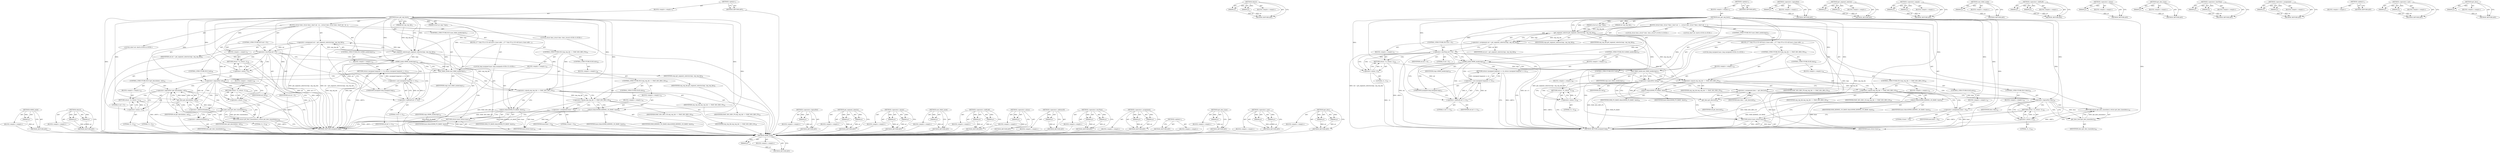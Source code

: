 digraph "get_desc" {
vulnerable_136 [label=<(METHOD,v8086_mode)>];
vulnerable_137 [label=<(PARAM,p1)>];
vulnerable_138 [label=<(BLOCK,&lt;empty&gt;,&lt;empty&gt;)>];
vulnerable_139 [label=<(METHOD_RETURN,ANY)>];
vulnerable_159 [label=<(METHOD,rdmsrl)>];
vulnerable_160 [label=<(PARAM,p1)>];
vulnerable_161 [label=<(PARAM,p2)>];
vulnerable_162 [label=<(BLOCK,&lt;empty&gt;,&lt;empty&gt;)>];
vulnerable_163 [label=<(METHOD_RETURN,ANY)>];
vulnerable_6 [label=<(METHOD,&lt;global&gt;)<SUB>1</SUB>>];
vulnerable_7 [label=<(BLOCK,&lt;empty&gt;,&lt;empty&gt;)<SUB>1</SUB>>];
vulnerable_8 [label=<(METHOD,insn_get_seg_base)<SUB>1</SUB>>];
vulnerable_9 [label=<(PARAM,struct pt_regs *regs)<SUB>1</SUB>>];
vulnerable_10 [label=<(PARAM,int seg_reg_idx)<SUB>1</SUB>>];
vulnerable_11 [label=<(BLOCK,{
	struct desc_struct *desc;
 	short sel;
 
 	s...,{
	struct desc_struct *desc;
 	short sel;
 
 	s...)<SUB>2</SUB>>];
vulnerable_12 [label="<(LOCAL,struct desc_struct* desc: desc_struct*)<SUB>3</SUB>>"];
vulnerable_13 [label="<(LOCAL,short sel: short)<SUB>4</SUB>>"];
vulnerable_14 [label=<(&lt;operator&gt;.assignment,sel = get_segment_selector(regs, seg_reg_idx))<SUB>6</SUB>>];
vulnerable_15 [label=<(IDENTIFIER,sel,sel = get_segment_selector(regs, seg_reg_idx))<SUB>6</SUB>>];
vulnerable_16 [label=<(get_segment_selector,get_segment_selector(regs, seg_reg_idx))<SUB>6</SUB>>];
vulnerable_17 [label=<(IDENTIFIER,regs,get_segment_selector(regs, seg_reg_idx))<SUB>6</SUB>>];
vulnerable_18 [label=<(IDENTIFIER,seg_reg_idx,get_segment_selector(regs, seg_reg_idx))<SUB>6</SUB>>];
vulnerable_19 [label=<(CONTROL_STRUCTURE,IF,if (sel &lt; 0))<SUB>7</SUB>>];
vulnerable_20 [label=<(&lt;operator&gt;.lessThan,sel &lt; 0)<SUB>7</SUB>>];
vulnerable_21 [label=<(IDENTIFIER,sel,sel &lt; 0)<SUB>7</SUB>>];
vulnerable_22 [label=<(LITERAL,0,sel &lt; 0)<SUB>7</SUB>>];
vulnerable_23 [label=<(BLOCK,&lt;empty&gt;,&lt;empty&gt;)<SUB>8</SUB>>];
vulnerable_24 [label=<(RETURN,return -1L;,return -1L;)<SUB>8</SUB>>];
vulnerable_25 [label=<(&lt;operator&gt;.minus,-1L)<SUB>8</SUB>>];
vulnerable_26 [label=<(LITERAL,1L,-1L)<SUB>8</SUB>>];
vulnerable_27 [label=<(CONTROL_STRUCTURE,IF,if (v8086_mode(regs)))<SUB>10</SUB>>];
vulnerable_28 [label=<(v8086_mode,v8086_mode(regs))<SUB>10</SUB>>];
vulnerable_29 [label=<(IDENTIFIER,regs,v8086_mode(regs))<SUB>10</SUB>>];
vulnerable_30 [label=<(BLOCK,&lt;empty&gt;,&lt;empty&gt;)<SUB>15</SUB>>];
vulnerable_31 [label=<(RETURN,return (unsigned long)(sel &lt;&lt; 4);,return (unsigned long)(sel &lt;&lt; 4);)<SUB>15</SUB>>];
vulnerable_32 [label=<(&lt;operator&gt;.cast,(unsigned long)(sel &lt;&lt; 4))<SUB>15</SUB>>];
vulnerable_33 [label=<(UNKNOWN,unsigned long,unsigned long)<SUB>15</SUB>>];
vulnerable_34 [label=<(&lt;operator&gt;.shiftLeft,sel &lt;&lt; 4)<SUB>15</SUB>>];
vulnerable_35 [label=<(IDENTIFIER,sel,sel &lt;&lt; 4)<SUB>15</SUB>>];
vulnerable_36 [label=<(LITERAL,4,sel &lt;&lt; 4)<SUB>15</SUB>>];
vulnerable_37 [label=<(CONTROL_STRUCTURE,IF,if (user_64bit_mode(regs)))<SUB>17</SUB>>];
vulnerable_38 [label=<(user_64bit_mode,user_64bit_mode(regs))<SUB>17</SUB>>];
vulnerable_39 [label=<(IDENTIFIER,regs,user_64bit_mode(regs))<SUB>17</SUB>>];
vulnerable_40 [label=<(BLOCK,{
		/*
		 * Only FS or GS will have a base addr...,{
		/*
		 * Only FS or GS will have a base addr...)<SUB>17</SUB>>];
vulnerable_41 [label="<(LOCAL,long unsigned base: long unsigned)<SUB>22</SUB>>"];
vulnerable_42 [label=<(CONTROL_STRUCTURE,IF,if (seg_reg_idx == INAT_SEG_REG_FS))<SUB>24</SUB>>];
vulnerable_43 [label=<(&lt;operator&gt;.equals,seg_reg_idx == INAT_SEG_REG_FS)<SUB>24</SUB>>];
vulnerable_44 [label=<(IDENTIFIER,seg_reg_idx,seg_reg_idx == INAT_SEG_REG_FS)<SUB>24</SUB>>];
vulnerable_45 [label=<(IDENTIFIER,INAT_SEG_REG_FS,seg_reg_idx == INAT_SEG_REG_FS)<SUB>24</SUB>>];
vulnerable_46 [label=<(BLOCK,&lt;empty&gt;,&lt;empty&gt;)<SUB>25</SUB>>];
vulnerable_47 [label=<(rdmsrl,rdmsrl(MSR_FS_BASE, base))<SUB>25</SUB>>];
vulnerable_48 [label=<(IDENTIFIER,MSR_FS_BASE,rdmsrl(MSR_FS_BASE, base))<SUB>25</SUB>>];
vulnerable_49 [label=<(IDENTIFIER,base,rdmsrl(MSR_FS_BASE, base))<SUB>25</SUB>>];
vulnerable_50 [label=<(CONTROL_STRUCTURE,ELSE,else)<SUB>26</SUB>>];
vulnerable_51 [label=<(BLOCK,&lt;empty&gt;,&lt;empty&gt;)<SUB>26</SUB>>];
vulnerable_52 [label=<(CONTROL_STRUCTURE,IF,if (seg_reg_idx == INAT_SEG_REG_GS))<SUB>26</SUB>>];
vulnerable_53 [label=<(&lt;operator&gt;.equals,seg_reg_idx == INAT_SEG_REG_GS)<SUB>26</SUB>>];
vulnerable_54 [label=<(IDENTIFIER,seg_reg_idx,seg_reg_idx == INAT_SEG_REG_GS)<SUB>26</SUB>>];
vulnerable_55 [label=<(IDENTIFIER,INAT_SEG_REG_GS,seg_reg_idx == INAT_SEG_REG_GS)<SUB>26</SUB>>];
vulnerable_56 [label=<(BLOCK,&lt;empty&gt;,&lt;empty&gt;)<SUB>31</SUB>>];
vulnerable_57 [label=<(rdmsrl,rdmsrl(MSR_KERNEL_GS_BASE, base))<SUB>31</SUB>>];
vulnerable_58 [label=<(IDENTIFIER,MSR_KERNEL_GS_BASE,rdmsrl(MSR_KERNEL_GS_BASE, base))<SUB>31</SUB>>];
vulnerable_59 [label=<(IDENTIFIER,base,rdmsrl(MSR_KERNEL_GS_BASE, base))<SUB>31</SUB>>];
vulnerable_60 [label=<(CONTROL_STRUCTURE,ELSE,else)<SUB>33</SUB>>];
vulnerable_61 [label=<(BLOCK,&lt;empty&gt;,&lt;empty&gt;)<SUB>33</SUB>>];
vulnerable_62 [label=<(&lt;operator&gt;.assignment,base = 0)<SUB>33</SUB>>];
vulnerable_63 [label=<(IDENTIFIER,base,base = 0)<SUB>33</SUB>>];
vulnerable_64 [label=<(LITERAL,0,base = 0)<SUB>33</SUB>>];
vulnerable_65 [label=<(RETURN,return base;,return base;)<SUB>34</SUB>>];
vulnerable_66 [label=<(IDENTIFIER,base,return base;)<SUB>34</SUB>>];
vulnerable_67 [label=<(CONTROL_STRUCTURE,IF,if (!sel))<SUB>38</SUB>>];
vulnerable_68 [label=<(&lt;operator&gt;.logicalNot,!sel)<SUB>38</SUB>>];
vulnerable_69 [label=<(IDENTIFIER,sel,!sel)<SUB>38</SUB>>];
vulnerable_70 [label=<(BLOCK,&lt;empty&gt;,&lt;empty&gt;)<SUB>39</SUB>>];
vulnerable_71 [label=<(RETURN,return -1L;,return -1L;)<SUB>39</SUB>>];
vulnerable_72 [label=<(&lt;operator&gt;.minus,-1L)<SUB>39</SUB>>];
vulnerable_73 [label=<(LITERAL,1L,-1L)<SUB>39</SUB>>];
vulnerable_74 [label=<(&lt;operator&gt;.assignment,desc = get_desc(sel))<SUB>41</SUB>>];
vulnerable_75 [label=<(IDENTIFIER,desc,desc = get_desc(sel))<SUB>41</SUB>>];
vulnerable_76 [label=<(get_desc,get_desc(sel))<SUB>41</SUB>>];
vulnerable_77 [label=<(IDENTIFIER,sel,get_desc(sel))<SUB>41</SUB>>];
vulnerable_78 [label=<(CONTROL_STRUCTURE,IF,if (!desc))<SUB>42</SUB>>];
vulnerable_79 [label=<(&lt;operator&gt;.logicalNot,!desc)<SUB>42</SUB>>];
vulnerable_80 [label=<(IDENTIFIER,desc,!desc)<SUB>42</SUB>>];
vulnerable_81 [label=<(BLOCK,&lt;empty&gt;,&lt;empty&gt;)<SUB>43</SUB>>];
vulnerable_82 [label=<(RETURN,return -1L;,return -1L;)<SUB>43</SUB>>];
vulnerable_83 [label=<(&lt;operator&gt;.minus,-1L)<SUB>43</SUB>>];
vulnerable_84 [label=<(LITERAL,1L,-1L)<SUB>43</SUB>>];
vulnerable_85 [label=<(RETURN,return get_desc_base(desc);,return get_desc_base(desc);)<SUB>45</SUB>>];
vulnerable_86 [label=<(get_desc_base,get_desc_base(desc))<SUB>45</SUB>>];
vulnerable_87 [label=<(IDENTIFIER,desc,get_desc_base(desc))<SUB>45</SUB>>];
vulnerable_88 [label=<(METHOD_RETURN,unsigned long)<SUB>1</SUB>>];
vulnerable_90 [label=<(METHOD_RETURN,ANY)<SUB>1</SUB>>];
vulnerable_164 [label=<(METHOD,&lt;operator&gt;.logicalNot)>];
vulnerable_165 [label=<(PARAM,p1)>];
vulnerable_166 [label=<(BLOCK,&lt;empty&gt;,&lt;empty&gt;)>];
vulnerable_167 [label=<(METHOD_RETURN,ANY)>];
vulnerable_122 [label=<(METHOD,get_segment_selector)>];
vulnerable_123 [label=<(PARAM,p1)>];
vulnerable_124 [label=<(PARAM,p2)>];
vulnerable_125 [label=<(BLOCK,&lt;empty&gt;,&lt;empty&gt;)>];
vulnerable_126 [label=<(METHOD_RETURN,ANY)>];
vulnerable_154 [label=<(METHOD,&lt;operator&gt;.equals)>];
vulnerable_155 [label=<(PARAM,p1)>];
vulnerable_156 [label=<(PARAM,p2)>];
vulnerable_157 [label=<(BLOCK,&lt;empty&gt;,&lt;empty&gt;)>];
vulnerable_158 [label=<(METHOD_RETURN,ANY)>];
vulnerable_150 [label=<(METHOD,user_64bit_mode)>];
vulnerable_151 [label=<(PARAM,p1)>];
vulnerable_152 [label=<(BLOCK,&lt;empty&gt;,&lt;empty&gt;)>];
vulnerable_153 [label=<(METHOD_RETURN,ANY)>];
vulnerable_145 [label=<(METHOD,&lt;operator&gt;.shiftLeft)>];
vulnerable_146 [label=<(PARAM,p1)>];
vulnerable_147 [label=<(PARAM,p2)>];
vulnerable_148 [label=<(BLOCK,&lt;empty&gt;,&lt;empty&gt;)>];
vulnerable_149 [label=<(METHOD_RETURN,ANY)>];
vulnerable_132 [label=<(METHOD,&lt;operator&gt;.minus)>];
vulnerable_133 [label=<(PARAM,p1)>];
vulnerable_134 [label=<(BLOCK,&lt;empty&gt;,&lt;empty&gt;)>];
vulnerable_135 [label=<(METHOD_RETURN,ANY)>];
vulnerable_172 [label=<(METHOD,get_desc_base)>];
vulnerable_173 [label=<(PARAM,p1)>];
vulnerable_174 [label=<(BLOCK,&lt;empty&gt;,&lt;empty&gt;)>];
vulnerable_175 [label=<(METHOD_RETURN,ANY)>];
vulnerable_127 [label=<(METHOD,&lt;operator&gt;.lessThan)>];
vulnerable_128 [label=<(PARAM,p1)>];
vulnerable_129 [label=<(PARAM,p2)>];
vulnerable_130 [label=<(BLOCK,&lt;empty&gt;,&lt;empty&gt;)>];
vulnerable_131 [label=<(METHOD_RETURN,ANY)>];
vulnerable_117 [label=<(METHOD,&lt;operator&gt;.assignment)>];
vulnerable_118 [label=<(PARAM,p1)>];
vulnerable_119 [label=<(PARAM,p2)>];
vulnerable_120 [label=<(BLOCK,&lt;empty&gt;,&lt;empty&gt;)>];
vulnerable_121 [label=<(METHOD_RETURN,ANY)>];
vulnerable_111 [label=<(METHOD,&lt;global&gt;)<SUB>1</SUB>>];
vulnerable_112 [label=<(BLOCK,&lt;empty&gt;,&lt;empty&gt;)>];
vulnerable_113 [label=<(METHOD_RETURN,ANY)>];
vulnerable_140 [label=<(METHOD,&lt;operator&gt;.cast)>];
vulnerable_141 [label=<(PARAM,p1)>];
vulnerable_142 [label=<(PARAM,p2)>];
vulnerable_143 [label=<(BLOCK,&lt;empty&gt;,&lt;empty&gt;)>];
vulnerable_144 [label=<(METHOD_RETURN,ANY)>];
vulnerable_168 [label=<(METHOD,get_desc)>];
vulnerable_169 [label=<(PARAM,p1)>];
vulnerable_170 [label=<(BLOCK,&lt;empty&gt;,&lt;empty&gt;)>];
vulnerable_171 [label=<(METHOD_RETURN,ANY)>];
fixed_136 [label=<(METHOD,v8086_mode)>];
fixed_137 [label=<(PARAM,p1)>];
fixed_138 [label=<(BLOCK,&lt;empty&gt;,&lt;empty&gt;)>];
fixed_139 [label=<(METHOD_RETURN,ANY)>];
fixed_159 [label=<(METHOD,rdmsrl)>];
fixed_160 [label=<(PARAM,p1)>];
fixed_161 [label=<(PARAM,p2)>];
fixed_162 [label=<(BLOCK,&lt;empty&gt;,&lt;empty&gt;)>];
fixed_163 [label=<(METHOD_RETURN,ANY)>];
fixed_6 [label=<(METHOD,&lt;global&gt;)<SUB>1</SUB>>];
fixed_7 [label=<(BLOCK,&lt;empty&gt;,&lt;empty&gt;)<SUB>1</SUB>>];
fixed_8 [label=<(METHOD,insn_get_seg_base)<SUB>1</SUB>>];
fixed_9 [label=<(PARAM,struct pt_regs *regs)<SUB>1</SUB>>];
fixed_10 [label=<(PARAM,int seg_reg_idx)<SUB>1</SUB>>];
fixed_11 [label=<(BLOCK,{
	struct desc_struct desc;
 	short sel;
 
 	se...,{
	struct desc_struct desc;
 	short sel;
 
 	se...)<SUB>2</SUB>>];
fixed_12 [label="<(LOCAL,struct desc_struct desc: desc_struct)<SUB>3</SUB>>"];
fixed_13 [label="<(LOCAL,short sel: short)<SUB>4</SUB>>"];
fixed_14 [label=<(&lt;operator&gt;.assignment,sel = get_segment_selector(regs, seg_reg_idx))<SUB>6</SUB>>];
fixed_15 [label=<(IDENTIFIER,sel,sel = get_segment_selector(regs, seg_reg_idx))<SUB>6</SUB>>];
fixed_16 [label=<(get_segment_selector,get_segment_selector(regs, seg_reg_idx))<SUB>6</SUB>>];
fixed_17 [label=<(IDENTIFIER,regs,get_segment_selector(regs, seg_reg_idx))<SUB>6</SUB>>];
fixed_18 [label=<(IDENTIFIER,seg_reg_idx,get_segment_selector(regs, seg_reg_idx))<SUB>6</SUB>>];
fixed_19 [label=<(CONTROL_STRUCTURE,IF,if (sel &lt; 0))<SUB>7</SUB>>];
fixed_20 [label=<(&lt;operator&gt;.lessThan,sel &lt; 0)<SUB>7</SUB>>];
fixed_21 [label=<(IDENTIFIER,sel,sel &lt; 0)<SUB>7</SUB>>];
fixed_22 [label=<(LITERAL,0,sel &lt; 0)<SUB>7</SUB>>];
fixed_23 [label=<(BLOCK,&lt;empty&gt;,&lt;empty&gt;)<SUB>8</SUB>>];
fixed_24 [label=<(RETURN,return -1L;,return -1L;)<SUB>8</SUB>>];
fixed_25 [label=<(&lt;operator&gt;.minus,-1L)<SUB>8</SUB>>];
fixed_26 [label=<(LITERAL,1L,-1L)<SUB>8</SUB>>];
fixed_27 [label=<(CONTROL_STRUCTURE,IF,if (v8086_mode(regs)))<SUB>10</SUB>>];
fixed_28 [label=<(v8086_mode,v8086_mode(regs))<SUB>10</SUB>>];
fixed_29 [label=<(IDENTIFIER,regs,v8086_mode(regs))<SUB>10</SUB>>];
fixed_30 [label=<(BLOCK,&lt;empty&gt;,&lt;empty&gt;)<SUB>15</SUB>>];
fixed_31 [label=<(RETURN,return (unsigned long)(sel &lt;&lt; 4);,return (unsigned long)(sel &lt;&lt; 4);)<SUB>15</SUB>>];
fixed_32 [label=<(&lt;operator&gt;.cast,(unsigned long)(sel &lt;&lt; 4))<SUB>15</SUB>>];
fixed_33 [label=<(UNKNOWN,unsigned long,unsigned long)<SUB>15</SUB>>];
fixed_34 [label=<(&lt;operator&gt;.shiftLeft,sel &lt;&lt; 4)<SUB>15</SUB>>];
fixed_35 [label=<(IDENTIFIER,sel,sel &lt;&lt; 4)<SUB>15</SUB>>];
fixed_36 [label=<(LITERAL,4,sel &lt;&lt; 4)<SUB>15</SUB>>];
fixed_37 [label=<(CONTROL_STRUCTURE,IF,if (user_64bit_mode(regs)))<SUB>17</SUB>>];
fixed_38 [label=<(user_64bit_mode,user_64bit_mode(regs))<SUB>17</SUB>>];
fixed_39 [label=<(IDENTIFIER,regs,user_64bit_mode(regs))<SUB>17</SUB>>];
fixed_40 [label=<(BLOCK,{
		/*
		 * Only FS or GS will have a base addr...,{
		/*
		 * Only FS or GS will have a base addr...)<SUB>17</SUB>>];
fixed_41 [label="<(LOCAL,long unsigned base: long unsigned)<SUB>22</SUB>>"];
fixed_42 [label=<(CONTROL_STRUCTURE,IF,if (seg_reg_idx == INAT_SEG_REG_FS))<SUB>24</SUB>>];
fixed_43 [label=<(&lt;operator&gt;.equals,seg_reg_idx == INAT_SEG_REG_FS)<SUB>24</SUB>>];
fixed_44 [label=<(IDENTIFIER,seg_reg_idx,seg_reg_idx == INAT_SEG_REG_FS)<SUB>24</SUB>>];
fixed_45 [label=<(IDENTIFIER,INAT_SEG_REG_FS,seg_reg_idx == INAT_SEG_REG_FS)<SUB>24</SUB>>];
fixed_46 [label=<(BLOCK,&lt;empty&gt;,&lt;empty&gt;)<SUB>25</SUB>>];
fixed_47 [label=<(rdmsrl,rdmsrl(MSR_FS_BASE, base))<SUB>25</SUB>>];
fixed_48 [label=<(IDENTIFIER,MSR_FS_BASE,rdmsrl(MSR_FS_BASE, base))<SUB>25</SUB>>];
fixed_49 [label=<(IDENTIFIER,base,rdmsrl(MSR_FS_BASE, base))<SUB>25</SUB>>];
fixed_50 [label=<(CONTROL_STRUCTURE,ELSE,else)<SUB>26</SUB>>];
fixed_51 [label=<(BLOCK,&lt;empty&gt;,&lt;empty&gt;)<SUB>26</SUB>>];
fixed_52 [label=<(CONTROL_STRUCTURE,IF,if (seg_reg_idx == INAT_SEG_REG_GS))<SUB>26</SUB>>];
fixed_53 [label=<(&lt;operator&gt;.equals,seg_reg_idx == INAT_SEG_REG_GS)<SUB>26</SUB>>];
fixed_54 [label=<(IDENTIFIER,seg_reg_idx,seg_reg_idx == INAT_SEG_REG_GS)<SUB>26</SUB>>];
fixed_55 [label=<(IDENTIFIER,INAT_SEG_REG_GS,seg_reg_idx == INAT_SEG_REG_GS)<SUB>26</SUB>>];
fixed_56 [label=<(BLOCK,&lt;empty&gt;,&lt;empty&gt;)<SUB>31</SUB>>];
fixed_57 [label=<(rdmsrl,rdmsrl(MSR_KERNEL_GS_BASE, base))<SUB>31</SUB>>];
fixed_58 [label=<(IDENTIFIER,MSR_KERNEL_GS_BASE,rdmsrl(MSR_KERNEL_GS_BASE, base))<SUB>31</SUB>>];
fixed_59 [label=<(IDENTIFIER,base,rdmsrl(MSR_KERNEL_GS_BASE, base))<SUB>31</SUB>>];
fixed_60 [label=<(CONTROL_STRUCTURE,ELSE,else)<SUB>33</SUB>>];
fixed_61 [label=<(BLOCK,&lt;empty&gt;,&lt;empty&gt;)<SUB>33</SUB>>];
fixed_62 [label=<(&lt;operator&gt;.assignment,base = 0)<SUB>33</SUB>>];
fixed_63 [label=<(IDENTIFIER,base,base = 0)<SUB>33</SUB>>];
fixed_64 [label=<(LITERAL,0,base = 0)<SUB>33</SUB>>];
fixed_65 [label=<(RETURN,return base;,return base;)<SUB>34</SUB>>];
fixed_66 [label=<(IDENTIFIER,base,return base;)<SUB>34</SUB>>];
fixed_67 [label=<(CONTROL_STRUCTURE,IF,if (!sel))<SUB>38</SUB>>];
fixed_68 [label=<(&lt;operator&gt;.logicalNot,!sel)<SUB>38</SUB>>];
fixed_69 [label=<(IDENTIFIER,sel,!sel)<SUB>38</SUB>>];
fixed_70 [label=<(BLOCK,&lt;empty&gt;,&lt;empty&gt;)<SUB>39</SUB>>];
fixed_71 [label=<(RETURN,return -1L;,return -1L;)<SUB>39</SUB>>];
fixed_72 [label=<(&lt;operator&gt;.minus,-1L)<SUB>39</SUB>>];
fixed_73 [label=<(LITERAL,1L,-1L)<SUB>39</SUB>>];
fixed_74 [label=<(CONTROL_STRUCTURE,IF,if (!get_desc(&amp;desc, sel)))<SUB>41</SUB>>];
fixed_75 [label=<(&lt;operator&gt;.logicalNot,!get_desc(&amp;desc, sel))<SUB>41</SUB>>];
fixed_76 [label=<(get_desc,get_desc(&amp;desc, sel))<SUB>41</SUB>>];
fixed_77 [label=<(&lt;operator&gt;.addressOf,&amp;desc)<SUB>41</SUB>>];
fixed_78 [label=<(IDENTIFIER,desc,get_desc(&amp;desc, sel))<SUB>41</SUB>>];
fixed_79 [label=<(IDENTIFIER,sel,get_desc(&amp;desc, sel))<SUB>41</SUB>>];
fixed_80 [label=<(BLOCK,&lt;empty&gt;,&lt;empty&gt;)<SUB>42</SUB>>];
fixed_81 [label=<(RETURN,return -1L;,return -1L;)<SUB>42</SUB>>];
fixed_82 [label=<(&lt;operator&gt;.minus,-1L)<SUB>42</SUB>>];
fixed_83 [label=<(LITERAL,1L,-1L)<SUB>42</SUB>>];
fixed_84 [label=<(RETURN,return get_desc_base(&amp;desc);,return get_desc_base(&amp;desc);)<SUB>44</SUB>>];
fixed_85 [label=<(get_desc_base,get_desc_base(&amp;desc))<SUB>44</SUB>>];
fixed_86 [label=<(&lt;operator&gt;.addressOf,&amp;desc)<SUB>44</SUB>>];
fixed_87 [label=<(IDENTIFIER,desc,get_desc_base(&amp;desc))<SUB>44</SUB>>];
fixed_88 [label=<(METHOD_RETURN,unsigned long)<SUB>1</SUB>>];
fixed_90 [label=<(METHOD_RETURN,ANY)<SUB>1</SUB>>];
fixed_164 [label=<(METHOD,&lt;operator&gt;.logicalNot)>];
fixed_165 [label=<(PARAM,p1)>];
fixed_166 [label=<(BLOCK,&lt;empty&gt;,&lt;empty&gt;)>];
fixed_167 [label=<(METHOD_RETURN,ANY)>];
fixed_122 [label=<(METHOD,get_segment_selector)>];
fixed_123 [label=<(PARAM,p1)>];
fixed_124 [label=<(PARAM,p2)>];
fixed_125 [label=<(BLOCK,&lt;empty&gt;,&lt;empty&gt;)>];
fixed_126 [label=<(METHOD_RETURN,ANY)>];
fixed_154 [label=<(METHOD,&lt;operator&gt;.equals)>];
fixed_155 [label=<(PARAM,p1)>];
fixed_156 [label=<(PARAM,p2)>];
fixed_157 [label=<(BLOCK,&lt;empty&gt;,&lt;empty&gt;)>];
fixed_158 [label=<(METHOD_RETURN,ANY)>];
fixed_150 [label=<(METHOD,user_64bit_mode)>];
fixed_151 [label=<(PARAM,p1)>];
fixed_152 [label=<(BLOCK,&lt;empty&gt;,&lt;empty&gt;)>];
fixed_153 [label=<(METHOD_RETURN,ANY)>];
fixed_145 [label=<(METHOD,&lt;operator&gt;.shiftLeft)>];
fixed_146 [label=<(PARAM,p1)>];
fixed_147 [label=<(PARAM,p2)>];
fixed_148 [label=<(BLOCK,&lt;empty&gt;,&lt;empty&gt;)>];
fixed_149 [label=<(METHOD_RETURN,ANY)>];
fixed_132 [label=<(METHOD,&lt;operator&gt;.minus)>];
fixed_133 [label=<(PARAM,p1)>];
fixed_134 [label=<(BLOCK,&lt;empty&gt;,&lt;empty&gt;)>];
fixed_135 [label=<(METHOD_RETURN,ANY)>];
fixed_173 [label=<(METHOD,&lt;operator&gt;.addressOf)>];
fixed_174 [label=<(PARAM,p1)>];
fixed_175 [label=<(BLOCK,&lt;empty&gt;,&lt;empty&gt;)>];
fixed_176 [label=<(METHOD_RETURN,ANY)>];
fixed_127 [label=<(METHOD,&lt;operator&gt;.lessThan)>];
fixed_128 [label=<(PARAM,p1)>];
fixed_129 [label=<(PARAM,p2)>];
fixed_130 [label=<(BLOCK,&lt;empty&gt;,&lt;empty&gt;)>];
fixed_131 [label=<(METHOD_RETURN,ANY)>];
fixed_117 [label=<(METHOD,&lt;operator&gt;.assignment)>];
fixed_118 [label=<(PARAM,p1)>];
fixed_119 [label=<(PARAM,p2)>];
fixed_120 [label=<(BLOCK,&lt;empty&gt;,&lt;empty&gt;)>];
fixed_121 [label=<(METHOD_RETURN,ANY)>];
fixed_111 [label=<(METHOD,&lt;global&gt;)<SUB>1</SUB>>];
fixed_112 [label=<(BLOCK,&lt;empty&gt;,&lt;empty&gt;)>];
fixed_113 [label=<(METHOD_RETURN,ANY)>];
fixed_177 [label=<(METHOD,get_desc_base)>];
fixed_178 [label=<(PARAM,p1)>];
fixed_179 [label=<(BLOCK,&lt;empty&gt;,&lt;empty&gt;)>];
fixed_180 [label=<(METHOD_RETURN,ANY)>];
fixed_140 [label=<(METHOD,&lt;operator&gt;.cast)>];
fixed_141 [label=<(PARAM,p1)>];
fixed_142 [label=<(PARAM,p2)>];
fixed_143 [label=<(BLOCK,&lt;empty&gt;,&lt;empty&gt;)>];
fixed_144 [label=<(METHOD_RETURN,ANY)>];
fixed_168 [label=<(METHOD,get_desc)>];
fixed_169 [label=<(PARAM,p1)>];
fixed_170 [label=<(PARAM,p2)>];
fixed_171 [label=<(BLOCK,&lt;empty&gt;,&lt;empty&gt;)>];
fixed_172 [label=<(METHOD_RETURN,ANY)>];
vulnerable_136 -> vulnerable_137  [key=0, label="AST: "];
vulnerable_136 -> vulnerable_137  [key=1, label="DDG: "];
vulnerable_136 -> vulnerable_138  [key=0, label="AST: "];
vulnerable_136 -> vulnerable_139  [key=0, label="AST: "];
vulnerable_136 -> vulnerable_139  [key=1, label="CFG: "];
vulnerable_137 -> vulnerable_139  [key=0, label="DDG: p1"];
vulnerable_159 -> vulnerable_160  [key=0, label="AST: "];
vulnerable_159 -> vulnerable_160  [key=1, label="DDG: "];
vulnerable_159 -> vulnerable_162  [key=0, label="AST: "];
vulnerable_159 -> vulnerable_161  [key=0, label="AST: "];
vulnerable_159 -> vulnerable_161  [key=1, label="DDG: "];
vulnerable_159 -> vulnerable_163  [key=0, label="AST: "];
vulnerable_159 -> vulnerable_163  [key=1, label="CFG: "];
vulnerable_160 -> vulnerable_163  [key=0, label="DDG: p1"];
vulnerable_161 -> vulnerable_163  [key=0, label="DDG: p2"];
vulnerable_6 -> vulnerable_7  [key=0, label="AST: "];
vulnerable_6 -> vulnerable_90  [key=0, label="AST: "];
vulnerable_6 -> vulnerable_90  [key=1, label="CFG: "];
vulnerable_7 -> vulnerable_8  [key=0, label="AST: "];
vulnerable_8 -> vulnerable_9  [key=0, label="AST: "];
vulnerable_8 -> vulnerable_9  [key=1, label="DDG: "];
vulnerable_8 -> vulnerable_10  [key=0, label="AST: "];
vulnerable_8 -> vulnerable_10  [key=1, label="DDG: "];
vulnerable_8 -> vulnerable_11  [key=0, label="AST: "];
vulnerable_8 -> vulnerable_88  [key=0, label="AST: "];
vulnerable_8 -> vulnerable_16  [key=0, label="CFG: "];
vulnerable_8 -> vulnerable_16  [key=1, label="DDG: "];
vulnerable_8 -> vulnerable_20  [key=0, label="DDG: "];
vulnerable_8 -> vulnerable_28  [key=0, label="DDG: "];
vulnerable_8 -> vulnerable_38  [key=0, label="DDG: "];
vulnerable_8 -> vulnerable_68  [key=0, label="DDG: "];
vulnerable_8 -> vulnerable_76  [key=0, label="DDG: "];
vulnerable_8 -> vulnerable_79  [key=0, label="DDG: "];
vulnerable_8 -> vulnerable_86  [key=0, label="DDG: "];
vulnerable_8 -> vulnerable_66  [key=0, label="DDG: "];
vulnerable_8 -> vulnerable_25  [key=0, label="DDG: "];
vulnerable_8 -> vulnerable_43  [key=0, label="DDG: "];
vulnerable_8 -> vulnerable_72  [key=0, label="DDG: "];
vulnerable_8 -> vulnerable_83  [key=0, label="DDG: "];
vulnerable_8 -> vulnerable_34  [key=0, label="DDG: "];
vulnerable_8 -> vulnerable_47  [key=0, label="DDG: "];
vulnerable_8 -> vulnerable_53  [key=0, label="DDG: "];
vulnerable_8 -> vulnerable_57  [key=0, label="DDG: "];
vulnerable_8 -> vulnerable_62  [key=0, label="DDG: "];
vulnerable_9 -> vulnerable_16  [key=0, label="DDG: regs"];
vulnerable_10 -> vulnerable_16  [key=0, label="DDG: seg_reg_idx"];
vulnerable_11 -> vulnerable_12  [key=0, label="AST: "];
vulnerable_11 -> vulnerable_13  [key=0, label="AST: "];
vulnerable_11 -> vulnerable_14  [key=0, label="AST: "];
vulnerable_11 -> vulnerable_19  [key=0, label="AST: "];
vulnerable_11 -> vulnerable_27  [key=0, label="AST: "];
vulnerable_11 -> vulnerable_37  [key=0, label="AST: "];
vulnerable_11 -> vulnerable_67  [key=0, label="AST: "];
vulnerable_11 -> vulnerable_74  [key=0, label="AST: "];
vulnerable_11 -> vulnerable_78  [key=0, label="AST: "];
vulnerable_11 -> vulnerable_85  [key=0, label="AST: "];
vulnerable_14 -> vulnerable_15  [key=0, label="AST: "];
vulnerable_14 -> vulnerable_16  [key=0, label="AST: "];
vulnerable_14 -> vulnerable_20  [key=0, label="CFG: "];
vulnerable_14 -> vulnerable_20  [key=1, label="DDG: sel"];
vulnerable_14 -> vulnerable_88  [key=0, label="DDG: get_segment_selector(regs, seg_reg_idx)"];
vulnerable_14 -> vulnerable_88  [key=1, label="DDG: sel = get_segment_selector(regs, seg_reg_idx)"];
vulnerable_16 -> vulnerable_17  [key=0, label="AST: "];
vulnerable_16 -> vulnerable_18  [key=0, label="AST: "];
vulnerable_16 -> vulnerable_14  [key=0, label="CFG: "];
vulnerable_16 -> vulnerable_14  [key=1, label="DDG: regs"];
vulnerable_16 -> vulnerable_14  [key=2, label="DDG: seg_reg_idx"];
vulnerable_16 -> vulnerable_88  [key=0, label="DDG: regs"];
vulnerable_16 -> vulnerable_88  [key=1, label="DDG: seg_reg_idx"];
vulnerable_16 -> vulnerable_28  [key=0, label="DDG: regs"];
vulnerable_16 -> vulnerable_43  [key=0, label="DDG: seg_reg_idx"];
vulnerable_19 -> vulnerable_20  [key=0, label="AST: "];
vulnerable_19 -> vulnerable_23  [key=0, label="AST: "];
vulnerable_20 -> vulnerable_21  [key=0, label="AST: "];
vulnerable_20 -> vulnerable_22  [key=0, label="AST: "];
vulnerable_20 -> vulnerable_25  [key=0, label="CFG: "];
vulnerable_20 -> vulnerable_25  [key=1, label="CDG: "];
vulnerable_20 -> vulnerable_28  [key=0, label="CFG: "];
vulnerable_20 -> vulnerable_28  [key=1, label="CDG: "];
vulnerable_20 -> vulnerable_88  [key=0, label="DDG: sel"];
vulnerable_20 -> vulnerable_88  [key=1, label="DDG: sel &lt; 0"];
vulnerable_20 -> vulnerable_68  [key=0, label="DDG: sel"];
vulnerable_20 -> vulnerable_34  [key=0, label="DDG: sel"];
vulnerable_20 -> vulnerable_24  [key=0, label="CDG: "];
vulnerable_23 -> vulnerable_24  [key=0, label="AST: "];
vulnerable_24 -> vulnerable_25  [key=0, label="AST: "];
vulnerable_24 -> vulnerable_88  [key=0, label="CFG: "];
vulnerable_24 -> vulnerable_88  [key=1, label="DDG: &lt;RET&gt;"];
vulnerable_25 -> vulnerable_26  [key=0, label="AST: "];
vulnerable_25 -> vulnerable_24  [key=0, label="CFG: "];
vulnerable_25 -> vulnerable_24  [key=1, label="DDG: -1L"];
vulnerable_25 -> vulnerable_88  [key=0, label="DDG: -1L"];
vulnerable_27 -> vulnerable_28  [key=0, label="AST: "];
vulnerable_27 -> vulnerable_30  [key=0, label="AST: "];
vulnerable_28 -> vulnerable_29  [key=0, label="AST: "];
vulnerable_28 -> vulnerable_33  [key=0, label="CFG: "];
vulnerable_28 -> vulnerable_33  [key=1, label="CDG: "];
vulnerable_28 -> vulnerable_38  [key=0, label="CFG: "];
vulnerable_28 -> vulnerable_38  [key=1, label="DDG: regs"];
vulnerable_28 -> vulnerable_38  [key=2, label="CDG: "];
vulnerable_28 -> vulnerable_34  [key=0, label="CDG: "];
vulnerable_28 -> vulnerable_32  [key=0, label="CDG: "];
vulnerable_28 -> vulnerable_31  [key=0, label="CDG: "];
vulnerable_30 -> vulnerable_31  [key=0, label="AST: "];
vulnerable_31 -> vulnerable_32  [key=0, label="AST: "];
vulnerable_31 -> vulnerable_88  [key=0, label="CFG: "];
vulnerable_31 -> vulnerable_88  [key=1, label="DDG: &lt;RET&gt;"];
vulnerable_32 -> vulnerable_33  [key=0, label="AST: "];
vulnerable_32 -> vulnerable_34  [key=0, label="AST: "];
vulnerable_32 -> vulnerable_31  [key=0, label="CFG: "];
vulnerable_32 -> vulnerable_31  [key=1, label="DDG: (unsigned long)(sel &lt;&lt; 4)"];
vulnerable_33 -> vulnerable_34  [key=0, label="CFG: "];
vulnerable_34 -> vulnerable_35  [key=0, label="AST: "];
vulnerable_34 -> vulnerable_36  [key=0, label="AST: "];
vulnerable_34 -> vulnerable_32  [key=0, label="CFG: "];
vulnerable_34 -> vulnerable_32  [key=1, label="DDG: sel"];
vulnerable_34 -> vulnerable_32  [key=2, label="DDG: 4"];
vulnerable_37 -> vulnerable_38  [key=0, label="AST: "];
vulnerable_37 -> vulnerable_40  [key=0, label="AST: "];
vulnerable_38 -> vulnerable_39  [key=0, label="AST: "];
vulnerable_38 -> vulnerable_43  [key=0, label="CFG: "];
vulnerable_38 -> vulnerable_43  [key=1, label="CDG: "];
vulnerable_38 -> vulnerable_68  [key=0, label="CFG: "];
vulnerable_38 -> vulnerable_68  [key=1, label="CDG: "];
vulnerable_38 -> vulnerable_65  [key=0, label="CDG: "];
vulnerable_40 -> vulnerable_41  [key=0, label="AST: "];
vulnerable_40 -> vulnerable_42  [key=0, label="AST: "];
vulnerable_40 -> vulnerable_65  [key=0, label="AST: "];
vulnerable_42 -> vulnerable_43  [key=0, label="AST: "];
vulnerable_42 -> vulnerable_46  [key=0, label="AST: "];
vulnerable_42 -> vulnerable_50  [key=0, label="AST: "];
vulnerable_43 -> vulnerable_44  [key=0, label="AST: "];
vulnerable_43 -> vulnerable_45  [key=0, label="AST: "];
vulnerable_43 -> vulnerable_47  [key=0, label="CFG: "];
vulnerable_43 -> vulnerable_47  [key=1, label="CDG: "];
vulnerable_43 -> vulnerable_53  [key=0, label="CFG: "];
vulnerable_43 -> vulnerable_53  [key=1, label="DDG: seg_reg_idx"];
vulnerable_43 -> vulnerable_53  [key=2, label="CDG: "];
vulnerable_43 -> vulnerable_88  [key=0, label="DDG: INAT_SEG_REG_FS"];
vulnerable_46 -> vulnerable_47  [key=0, label="AST: "];
vulnerable_47 -> vulnerable_48  [key=0, label="AST: "];
vulnerable_47 -> vulnerable_49  [key=0, label="AST: "];
vulnerable_47 -> vulnerable_65  [key=0, label="CFG: "];
vulnerable_47 -> vulnerable_88  [key=0, label="DDG: MSR_FS_BASE"];
vulnerable_47 -> vulnerable_66  [key=0, label="DDG: base"];
vulnerable_50 -> vulnerable_51  [key=0, label="AST: "];
vulnerable_51 -> vulnerable_52  [key=0, label="AST: "];
vulnerable_52 -> vulnerable_53  [key=0, label="AST: "];
vulnerable_52 -> vulnerable_56  [key=0, label="AST: "];
vulnerable_52 -> vulnerable_60  [key=0, label="AST: "];
vulnerable_53 -> vulnerable_54  [key=0, label="AST: "];
vulnerable_53 -> vulnerable_55  [key=0, label="AST: "];
vulnerable_53 -> vulnerable_57  [key=0, label="CFG: "];
vulnerable_53 -> vulnerable_57  [key=1, label="CDG: "];
vulnerable_53 -> vulnerable_62  [key=0, label="CFG: "];
vulnerable_53 -> vulnerable_62  [key=1, label="CDG: "];
vulnerable_53 -> vulnerable_88  [key=0, label="DDG: INAT_SEG_REG_GS"];
vulnerable_56 -> vulnerable_57  [key=0, label="AST: "];
vulnerable_57 -> vulnerable_58  [key=0, label="AST: "];
vulnerable_57 -> vulnerable_59  [key=0, label="AST: "];
vulnerable_57 -> vulnerable_65  [key=0, label="CFG: "];
vulnerable_57 -> vulnerable_88  [key=0, label="DDG: MSR_KERNEL_GS_BASE"];
vulnerable_57 -> vulnerable_66  [key=0, label="DDG: base"];
vulnerable_60 -> vulnerable_61  [key=0, label="AST: "];
vulnerable_61 -> vulnerable_62  [key=0, label="AST: "];
vulnerable_62 -> vulnerable_63  [key=0, label="AST: "];
vulnerable_62 -> vulnerable_64  [key=0, label="AST: "];
vulnerable_62 -> vulnerable_65  [key=0, label="CFG: "];
vulnerable_62 -> vulnerable_66  [key=0, label="DDG: base"];
vulnerable_65 -> vulnerable_66  [key=0, label="AST: "];
vulnerable_65 -> vulnerable_88  [key=0, label="CFG: "];
vulnerable_65 -> vulnerable_88  [key=1, label="DDG: &lt;RET&gt;"];
vulnerable_66 -> vulnerable_65  [key=0, label="DDG: base"];
vulnerable_67 -> vulnerable_68  [key=0, label="AST: "];
vulnerable_67 -> vulnerable_70  [key=0, label="AST: "];
vulnerable_68 -> vulnerable_69  [key=0, label="AST: "];
vulnerable_68 -> vulnerable_72  [key=0, label="CFG: "];
vulnerable_68 -> vulnerable_72  [key=1, label="CDG: "];
vulnerable_68 -> vulnerable_76  [key=0, label="CFG: "];
vulnerable_68 -> vulnerable_76  [key=1, label="DDG: sel"];
vulnerable_68 -> vulnerable_76  [key=2, label="CDG: "];
vulnerable_68 -> vulnerable_71  [key=0, label="CDG: "];
vulnerable_68 -> vulnerable_74  [key=0, label="CDG: "];
vulnerable_68 -> vulnerable_79  [key=0, label="CDG: "];
vulnerable_70 -> vulnerable_71  [key=0, label="AST: "];
vulnerable_71 -> vulnerable_72  [key=0, label="AST: "];
vulnerable_71 -> vulnerable_88  [key=0, label="CFG: "];
vulnerable_71 -> vulnerable_88  [key=1, label="DDG: &lt;RET&gt;"];
vulnerable_72 -> vulnerable_73  [key=0, label="AST: "];
vulnerable_72 -> vulnerable_71  [key=0, label="CFG: "];
vulnerable_72 -> vulnerable_71  [key=1, label="DDG: -1L"];
vulnerable_74 -> vulnerable_75  [key=0, label="AST: "];
vulnerable_74 -> vulnerable_76  [key=0, label="AST: "];
vulnerable_74 -> vulnerable_79  [key=0, label="CFG: "];
vulnerable_74 -> vulnerable_79  [key=1, label="DDG: desc"];
vulnerable_76 -> vulnerable_77  [key=0, label="AST: "];
vulnerable_76 -> vulnerable_74  [key=0, label="CFG: "];
vulnerable_76 -> vulnerable_74  [key=1, label="DDG: sel"];
vulnerable_78 -> vulnerable_79  [key=0, label="AST: "];
vulnerable_78 -> vulnerable_81  [key=0, label="AST: "];
vulnerable_79 -> vulnerable_80  [key=0, label="AST: "];
vulnerable_79 -> vulnerable_83  [key=0, label="CFG: "];
vulnerable_79 -> vulnerable_83  [key=1, label="CDG: "];
vulnerable_79 -> vulnerable_86  [key=0, label="CFG: "];
vulnerable_79 -> vulnerable_86  [key=1, label="DDG: desc"];
vulnerable_79 -> vulnerable_86  [key=2, label="CDG: "];
vulnerable_79 -> vulnerable_85  [key=0, label="CDG: "];
vulnerable_79 -> vulnerable_82  [key=0, label="CDG: "];
vulnerable_81 -> vulnerable_82  [key=0, label="AST: "];
vulnerable_82 -> vulnerable_83  [key=0, label="AST: "];
vulnerable_82 -> vulnerable_88  [key=0, label="CFG: "];
vulnerable_82 -> vulnerable_88  [key=1, label="DDG: &lt;RET&gt;"];
vulnerable_83 -> vulnerable_84  [key=0, label="AST: "];
vulnerable_83 -> vulnerable_82  [key=0, label="CFG: "];
vulnerable_83 -> vulnerable_82  [key=1, label="DDG: -1L"];
vulnerable_85 -> vulnerable_86  [key=0, label="AST: "];
vulnerable_85 -> vulnerable_88  [key=0, label="CFG: "];
vulnerable_85 -> vulnerable_88  [key=1, label="DDG: &lt;RET&gt;"];
vulnerable_86 -> vulnerable_87  [key=0, label="AST: "];
vulnerable_86 -> vulnerable_85  [key=0, label="CFG: "];
vulnerable_86 -> vulnerable_85  [key=1, label="DDG: get_desc_base(desc)"];
vulnerable_164 -> vulnerable_165  [key=0, label="AST: "];
vulnerable_164 -> vulnerable_165  [key=1, label="DDG: "];
vulnerable_164 -> vulnerable_166  [key=0, label="AST: "];
vulnerable_164 -> vulnerable_167  [key=0, label="AST: "];
vulnerable_164 -> vulnerable_167  [key=1, label="CFG: "];
vulnerable_165 -> vulnerable_167  [key=0, label="DDG: p1"];
vulnerable_122 -> vulnerable_123  [key=0, label="AST: "];
vulnerable_122 -> vulnerable_123  [key=1, label="DDG: "];
vulnerable_122 -> vulnerable_125  [key=0, label="AST: "];
vulnerable_122 -> vulnerable_124  [key=0, label="AST: "];
vulnerable_122 -> vulnerable_124  [key=1, label="DDG: "];
vulnerable_122 -> vulnerable_126  [key=0, label="AST: "];
vulnerable_122 -> vulnerable_126  [key=1, label="CFG: "];
vulnerable_123 -> vulnerable_126  [key=0, label="DDG: p1"];
vulnerable_124 -> vulnerable_126  [key=0, label="DDG: p2"];
vulnerable_154 -> vulnerable_155  [key=0, label="AST: "];
vulnerable_154 -> vulnerable_155  [key=1, label="DDG: "];
vulnerable_154 -> vulnerable_157  [key=0, label="AST: "];
vulnerable_154 -> vulnerable_156  [key=0, label="AST: "];
vulnerable_154 -> vulnerable_156  [key=1, label="DDG: "];
vulnerable_154 -> vulnerable_158  [key=0, label="AST: "];
vulnerable_154 -> vulnerable_158  [key=1, label="CFG: "];
vulnerable_155 -> vulnerable_158  [key=0, label="DDG: p1"];
vulnerable_156 -> vulnerable_158  [key=0, label="DDG: p2"];
vulnerable_150 -> vulnerable_151  [key=0, label="AST: "];
vulnerable_150 -> vulnerable_151  [key=1, label="DDG: "];
vulnerable_150 -> vulnerable_152  [key=0, label="AST: "];
vulnerable_150 -> vulnerable_153  [key=0, label="AST: "];
vulnerable_150 -> vulnerable_153  [key=1, label="CFG: "];
vulnerable_151 -> vulnerable_153  [key=0, label="DDG: p1"];
vulnerable_145 -> vulnerable_146  [key=0, label="AST: "];
vulnerable_145 -> vulnerable_146  [key=1, label="DDG: "];
vulnerable_145 -> vulnerable_148  [key=0, label="AST: "];
vulnerable_145 -> vulnerable_147  [key=0, label="AST: "];
vulnerable_145 -> vulnerable_147  [key=1, label="DDG: "];
vulnerable_145 -> vulnerable_149  [key=0, label="AST: "];
vulnerable_145 -> vulnerable_149  [key=1, label="CFG: "];
vulnerable_146 -> vulnerable_149  [key=0, label="DDG: p1"];
vulnerable_147 -> vulnerable_149  [key=0, label="DDG: p2"];
vulnerable_132 -> vulnerable_133  [key=0, label="AST: "];
vulnerable_132 -> vulnerable_133  [key=1, label="DDG: "];
vulnerable_132 -> vulnerable_134  [key=0, label="AST: "];
vulnerable_132 -> vulnerable_135  [key=0, label="AST: "];
vulnerable_132 -> vulnerable_135  [key=1, label="CFG: "];
vulnerable_133 -> vulnerable_135  [key=0, label="DDG: p1"];
vulnerable_172 -> vulnerable_173  [key=0, label="AST: "];
vulnerable_172 -> vulnerable_173  [key=1, label="DDG: "];
vulnerable_172 -> vulnerable_174  [key=0, label="AST: "];
vulnerable_172 -> vulnerable_175  [key=0, label="AST: "];
vulnerable_172 -> vulnerable_175  [key=1, label="CFG: "];
vulnerable_173 -> vulnerable_175  [key=0, label="DDG: p1"];
vulnerable_127 -> vulnerable_128  [key=0, label="AST: "];
vulnerable_127 -> vulnerable_128  [key=1, label="DDG: "];
vulnerable_127 -> vulnerable_130  [key=0, label="AST: "];
vulnerable_127 -> vulnerable_129  [key=0, label="AST: "];
vulnerable_127 -> vulnerable_129  [key=1, label="DDG: "];
vulnerable_127 -> vulnerable_131  [key=0, label="AST: "];
vulnerable_127 -> vulnerable_131  [key=1, label="CFG: "];
vulnerable_128 -> vulnerable_131  [key=0, label="DDG: p1"];
vulnerable_129 -> vulnerable_131  [key=0, label="DDG: p2"];
vulnerable_117 -> vulnerable_118  [key=0, label="AST: "];
vulnerable_117 -> vulnerable_118  [key=1, label="DDG: "];
vulnerable_117 -> vulnerable_120  [key=0, label="AST: "];
vulnerable_117 -> vulnerable_119  [key=0, label="AST: "];
vulnerable_117 -> vulnerable_119  [key=1, label="DDG: "];
vulnerable_117 -> vulnerable_121  [key=0, label="AST: "];
vulnerable_117 -> vulnerable_121  [key=1, label="CFG: "];
vulnerable_118 -> vulnerable_121  [key=0, label="DDG: p1"];
vulnerable_119 -> vulnerable_121  [key=0, label="DDG: p2"];
vulnerable_111 -> vulnerable_112  [key=0, label="AST: "];
vulnerable_111 -> vulnerable_113  [key=0, label="AST: "];
vulnerable_111 -> vulnerable_113  [key=1, label="CFG: "];
vulnerable_140 -> vulnerable_141  [key=0, label="AST: "];
vulnerable_140 -> vulnerable_141  [key=1, label="DDG: "];
vulnerable_140 -> vulnerable_143  [key=0, label="AST: "];
vulnerable_140 -> vulnerable_142  [key=0, label="AST: "];
vulnerable_140 -> vulnerable_142  [key=1, label="DDG: "];
vulnerable_140 -> vulnerable_144  [key=0, label="AST: "];
vulnerable_140 -> vulnerable_144  [key=1, label="CFG: "];
vulnerable_141 -> vulnerable_144  [key=0, label="DDG: p1"];
vulnerable_142 -> vulnerable_144  [key=0, label="DDG: p2"];
vulnerable_168 -> vulnerable_169  [key=0, label="AST: "];
vulnerable_168 -> vulnerable_169  [key=1, label="DDG: "];
vulnerable_168 -> vulnerable_170  [key=0, label="AST: "];
vulnerable_168 -> vulnerable_171  [key=0, label="AST: "];
vulnerable_168 -> vulnerable_171  [key=1, label="CFG: "];
vulnerable_169 -> vulnerable_171  [key=0, label="DDG: p1"];
fixed_136 -> fixed_137  [key=0, label="AST: "];
fixed_136 -> fixed_137  [key=1, label="DDG: "];
fixed_136 -> fixed_138  [key=0, label="AST: "];
fixed_136 -> fixed_139  [key=0, label="AST: "];
fixed_136 -> fixed_139  [key=1, label="CFG: "];
fixed_137 -> fixed_139  [key=0, label="DDG: p1"];
fixed_138 -> vulnerable_136  [key=0];
fixed_139 -> vulnerable_136  [key=0];
fixed_159 -> fixed_160  [key=0, label="AST: "];
fixed_159 -> fixed_160  [key=1, label="DDG: "];
fixed_159 -> fixed_162  [key=0, label="AST: "];
fixed_159 -> fixed_161  [key=0, label="AST: "];
fixed_159 -> fixed_161  [key=1, label="DDG: "];
fixed_159 -> fixed_163  [key=0, label="AST: "];
fixed_159 -> fixed_163  [key=1, label="CFG: "];
fixed_160 -> fixed_163  [key=0, label="DDG: p1"];
fixed_161 -> fixed_163  [key=0, label="DDG: p2"];
fixed_162 -> vulnerable_136  [key=0];
fixed_163 -> vulnerable_136  [key=0];
fixed_6 -> fixed_7  [key=0, label="AST: "];
fixed_6 -> fixed_90  [key=0, label="AST: "];
fixed_6 -> fixed_90  [key=1, label="CFG: "];
fixed_7 -> fixed_8  [key=0, label="AST: "];
fixed_8 -> fixed_9  [key=0, label="AST: "];
fixed_8 -> fixed_9  [key=1, label="DDG: "];
fixed_8 -> fixed_10  [key=0, label="AST: "];
fixed_8 -> fixed_10  [key=1, label="DDG: "];
fixed_8 -> fixed_11  [key=0, label="AST: "];
fixed_8 -> fixed_88  [key=0, label="AST: "];
fixed_8 -> fixed_16  [key=0, label="CFG: "];
fixed_8 -> fixed_16  [key=1, label="DDG: "];
fixed_8 -> fixed_20  [key=0, label="DDG: "];
fixed_8 -> fixed_28  [key=0, label="DDG: "];
fixed_8 -> fixed_38  [key=0, label="DDG: "];
fixed_8 -> fixed_68  [key=0, label="DDG: "];
fixed_8 -> fixed_85  [key=0, label="DDG: "];
fixed_8 -> fixed_66  [key=0, label="DDG: "];
fixed_8 -> fixed_76  [key=0, label="DDG: "];
fixed_8 -> fixed_25  [key=0, label="DDG: "];
fixed_8 -> fixed_43  [key=0, label="DDG: "];
fixed_8 -> fixed_72  [key=0, label="DDG: "];
fixed_8 -> fixed_82  [key=0, label="DDG: "];
fixed_8 -> fixed_34  [key=0, label="DDG: "];
fixed_8 -> fixed_47  [key=0, label="DDG: "];
fixed_8 -> fixed_53  [key=0, label="DDG: "];
fixed_8 -> fixed_57  [key=0, label="DDG: "];
fixed_8 -> fixed_62  [key=0, label="DDG: "];
fixed_9 -> fixed_16  [key=0, label="DDG: regs"];
fixed_10 -> fixed_16  [key=0, label="DDG: seg_reg_idx"];
fixed_11 -> fixed_12  [key=0, label="AST: "];
fixed_11 -> fixed_13  [key=0, label="AST: "];
fixed_11 -> fixed_14  [key=0, label="AST: "];
fixed_11 -> fixed_19  [key=0, label="AST: "];
fixed_11 -> fixed_27  [key=0, label="AST: "];
fixed_11 -> fixed_37  [key=0, label="AST: "];
fixed_11 -> fixed_67  [key=0, label="AST: "];
fixed_11 -> fixed_74  [key=0, label="AST: "];
fixed_11 -> fixed_84  [key=0, label="AST: "];
fixed_12 -> vulnerable_136  [key=0];
fixed_13 -> vulnerable_136  [key=0];
fixed_14 -> fixed_15  [key=0, label="AST: "];
fixed_14 -> fixed_16  [key=0, label="AST: "];
fixed_14 -> fixed_20  [key=0, label="CFG: "];
fixed_14 -> fixed_20  [key=1, label="DDG: sel"];
fixed_14 -> fixed_88  [key=0, label="DDG: get_segment_selector(regs, seg_reg_idx)"];
fixed_14 -> fixed_88  [key=1, label="DDG: sel = get_segment_selector(regs, seg_reg_idx)"];
fixed_15 -> vulnerable_136  [key=0];
fixed_16 -> fixed_17  [key=0, label="AST: "];
fixed_16 -> fixed_18  [key=0, label="AST: "];
fixed_16 -> fixed_14  [key=0, label="CFG: "];
fixed_16 -> fixed_14  [key=1, label="DDG: regs"];
fixed_16 -> fixed_14  [key=2, label="DDG: seg_reg_idx"];
fixed_16 -> fixed_88  [key=0, label="DDG: regs"];
fixed_16 -> fixed_88  [key=1, label="DDG: seg_reg_idx"];
fixed_16 -> fixed_28  [key=0, label="DDG: regs"];
fixed_16 -> fixed_43  [key=0, label="DDG: seg_reg_idx"];
fixed_17 -> vulnerable_136  [key=0];
fixed_18 -> vulnerable_136  [key=0];
fixed_19 -> fixed_20  [key=0, label="AST: "];
fixed_19 -> fixed_23  [key=0, label="AST: "];
fixed_20 -> fixed_21  [key=0, label="AST: "];
fixed_20 -> fixed_22  [key=0, label="AST: "];
fixed_20 -> fixed_25  [key=0, label="CFG: "];
fixed_20 -> fixed_25  [key=1, label="CDG: "];
fixed_20 -> fixed_28  [key=0, label="CFG: "];
fixed_20 -> fixed_28  [key=1, label="CDG: "];
fixed_20 -> fixed_88  [key=0, label="DDG: sel"];
fixed_20 -> fixed_88  [key=1, label="DDG: sel &lt; 0"];
fixed_20 -> fixed_68  [key=0, label="DDG: sel"];
fixed_20 -> fixed_34  [key=0, label="DDG: sel"];
fixed_20 -> fixed_24  [key=0, label="CDG: "];
fixed_21 -> vulnerable_136  [key=0];
fixed_22 -> vulnerable_136  [key=0];
fixed_23 -> fixed_24  [key=0, label="AST: "];
fixed_24 -> fixed_25  [key=0, label="AST: "];
fixed_24 -> fixed_88  [key=0, label="CFG: "];
fixed_24 -> fixed_88  [key=1, label="DDG: &lt;RET&gt;"];
fixed_25 -> fixed_26  [key=0, label="AST: "];
fixed_25 -> fixed_24  [key=0, label="CFG: "];
fixed_25 -> fixed_24  [key=1, label="DDG: -1L"];
fixed_25 -> fixed_88  [key=0, label="DDG: -1L"];
fixed_26 -> vulnerable_136  [key=0];
fixed_27 -> fixed_28  [key=0, label="AST: "];
fixed_27 -> fixed_30  [key=0, label="AST: "];
fixed_28 -> fixed_29  [key=0, label="AST: "];
fixed_28 -> fixed_33  [key=0, label="CFG: "];
fixed_28 -> fixed_33  [key=1, label="CDG: "];
fixed_28 -> fixed_38  [key=0, label="CFG: "];
fixed_28 -> fixed_38  [key=1, label="DDG: regs"];
fixed_28 -> fixed_38  [key=2, label="CDG: "];
fixed_28 -> fixed_34  [key=0, label="CDG: "];
fixed_28 -> fixed_32  [key=0, label="CDG: "];
fixed_28 -> fixed_31  [key=0, label="CDG: "];
fixed_29 -> vulnerable_136  [key=0];
fixed_30 -> fixed_31  [key=0, label="AST: "];
fixed_31 -> fixed_32  [key=0, label="AST: "];
fixed_31 -> fixed_88  [key=0, label="CFG: "];
fixed_31 -> fixed_88  [key=1, label="DDG: &lt;RET&gt;"];
fixed_32 -> fixed_33  [key=0, label="AST: "];
fixed_32 -> fixed_34  [key=0, label="AST: "];
fixed_32 -> fixed_31  [key=0, label="CFG: "];
fixed_32 -> fixed_31  [key=1, label="DDG: (unsigned long)(sel &lt;&lt; 4)"];
fixed_33 -> fixed_34  [key=0, label="CFG: "];
fixed_34 -> fixed_35  [key=0, label="AST: "];
fixed_34 -> fixed_36  [key=0, label="AST: "];
fixed_34 -> fixed_32  [key=0, label="CFG: "];
fixed_34 -> fixed_32  [key=1, label="DDG: sel"];
fixed_34 -> fixed_32  [key=2, label="DDG: 4"];
fixed_35 -> vulnerable_136  [key=0];
fixed_36 -> vulnerable_136  [key=0];
fixed_37 -> fixed_38  [key=0, label="AST: "];
fixed_37 -> fixed_40  [key=0, label="AST: "];
fixed_38 -> fixed_39  [key=0, label="AST: "];
fixed_38 -> fixed_43  [key=0, label="CFG: "];
fixed_38 -> fixed_43  [key=1, label="CDG: "];
fixed_38 -> fixed_68  [key=0, label="CFG: "];
fixed_38 -> fixed_68  [key=1, label="CDG: "];
fixed_38 -> fixed_65  [key=0, label="CDG: "];
fixed_39 -> vulnerable_136  [key=0];
fixed_40 -> fixed_41  [key=0, label="AST: "];
fixed_40 -> fixed_42  [key=0, label="AST: "];
fixed_40 -> fixed_65  [key=0, label="AST: "];
fixed_41 -> vulnerable_136  [key=0];
fixed_42 -> fixed_43  [key=0, label="AST: "];
fixed_42 -> fixed_46  [key=0, label="AST: "];
fixed_42 -> fixed_50  [key=0, label="AST: "];
fixed_43 -> fixed_44  [key=0, label="AST: "];
fixed_43 -> fixed_45  [key=0, label="AST: "];
fixed_43 -> fixed_47  [key=0, label="CFG: "];
fixed_43 -> fixed_47  [key=1, label="CDG: "];
fixed_43 -> fixed_53  [key=0, label="CFG: "];
fixed_43 -> fixed_53  [key=1, label="DDG: seg_reg_idx"];
fixed_43 -> fixed_53  [key=2, label="CDG: "];
fixed_43 -> fixed_88  [key=0, label="DDG: INAT_SEG_REG_FS"];
fixed_44 -> vulnerable_136  [key=0];
fixed_45 -> vulnerable_136  [key=0];
fixed_46 -> fixed_47  [key=0, label="AST: "];
fixed_47 -> fixed_48  [key=0, label="AST: "];
fixed_47 -> fixed_49  [key=0, label="AST: "];
fixed_47 -> fixed_65  [key=0, label="CFG: "];
fixed_47 -> fixed_88  [key=0, label="DDG: MSR_FS_BASE"];
fixed_47 -> fixed_66  [key=0, label="DDG: base"];
fixed_48 -> vulnerable_136  [key=0];
fixed_49 -> vulnerable_136  [key=0];
fixed_50 -> fixed_51  [key=0, label="AST: "];
fixed_51 -> fixed_52  [key=0, label="AST: "];
fixed_52 -> fixed_53  [key=0, label="AST: "];
fixed_52 -> fixed_56  [key=0, label="AST: "];
fixed_52 -> fixed_60  [key=0, label="AST: "];
fixed_53 -> fixed_54  [key=0, label="AST: "];
fixed_53 -> fixed_55  [key=0, label="AST: "];
fixed_53 -> fixed_57  [key=0, label="CFG: "];
fixed_53 -> fixed_57  [key=1, label="CDG: "];
fixed_53 -> fixed_62  [key=0, label="CFG: "];
fixed_53 -> fixed_62  [key=1, label="CDG: "];
fixed_53 -> fixed_88  [key=0, label="DDG: INAT_SEG_REG_GS"];
fixed_54 -> vulnerable_136  [key=0];
fixed_55 -> vulnerable_136  [key=0];
fixed_56 -> fixed_57  [key=0, label="AST: "];
fixed_57 -> fixed_58  [key=0, label="AST: "];
fixed_57 -> fixed_59  [key=0, label="AST: "];
fixed_57 -> fixed_65  [key=0, label="CFG: "];
fixed_57 -> fixed_88  [key=0, label="DDG: MSR_KERNEL_GS_BASE"];
fixed_57 -> fixed_66  [key=0, label="DDG: base"];
fixed_58 -> vulnerable_136  [key=0];
fixed_59 -> vulnerable_136  [key=0];
fixed_60 -> fixed_61  [key=0, label="AST: "];
fixed_61 -> fixed_62  [key=0, label="AST: "];
fixed_62 -> fixed_63  [key=0, label="AST: "];
fixed_62 -> fixed_64  [key=0, label="AST: "];
fixed_62 -> fixed_65  [key=0, label="CFG: "];
fixed_62 -> fixed_66  [key=0, label="DDG: base"];
fixed_63 -> vulnerable_136  [key=0];
fixed_64 -> vulnerable_136  [key=0];
fixed_65 -> fixed_66  [key=0, label="AST: "];
fixed_65 -> fixed_88  [key=0, label="CFG: "];
fixed_65 -> fixed_88  [key=1, label="DDG: &lt;RET&gt;"];
fixed_66 -> fixed_65  [key=0, label="DDG: base"];
fixed_67 -> fixed_68  [key=0, label="AST: "];
fixed_67 -> fixed_70  [key=0, label="AST: "];
fixed_68 -> fixed_69  [key=0, label="AST: "];
fixed_68 -> fixed_72  [key=0, label="CFG: "];
fixed_68 -> fixed_72  [key=1, label="CDG: "];
fixed_68 -> fixed_77  [key=0, label="CFG: "];
fixed_68 -> fixed_77  [key=1, label="CDG: "];
fixed_68 -> fixed_76  [key=0, label="DDG: sel"];
fixed_68 -> fixed_76  [key=1, label="CDG: "];
fixed_68 -> fixed_71  [key=0, label="CDG: "];
fixed_68 -> fixed_75  [key=0, label="CDG: "];
fixed_69 -> vulnerable_136  [key=0];
fixed_70 -> fixed_71  [key=0, label="AST: "];
fixed_71 -> fixed_72  [key=0, label="AST: "];
fixed_71 -> fixed_88  [key=0, label="CFG: "];
fixed_71 -> fixed_88  [key=1, label="DDG: &lt;RET&gt;"];
fixed_72 -> fixed_73  [key=0, label="AST: "];
fixed_72 -> fixed_71  [key=0, label="CFG: "];
fixed_72 -> fixed_71  [key=1, label="DDG: -1L"];
fixed_73 -> vulnerable_136  [key=0];
fixed_74 -> fixed_75  [key=0, label="AST: "];
fixed_74 -> fixed_80  [key=0, label="AST: "];
fixed_75 -> fixed_76  [key=0, label="AST: "];
fixed_75 -> fixed_82  [key=0, label="CFG: "];
fixed_75 -> fixed_82  [key=1, label="CDG: "];
fixed_75 -> fixed_86  [key=0, label="CFG: "];
fixed_75 -> fixed_86  [key=1, label="CDG: "];
fixed_75 -> fixed_81  [key=0, label="CDG: "];
fixed_75 -> fixed_84  [key=0, label="CDG: "];
fixed_75 -> fixed_85  [key=0, label="CDG: "];
fixed_76 -> fixed_77  [key=0, label="AST: "];
fixed_76 -> fixed_79  [key=0, label="AST: "];
fixed_76 -> fixed_75  [key=0, label="CFG: "];
fixed_76 -> fixed_75  [key=1, label="DDG: &amp;desc"];
fixed_76 -> fixed_75  [key=2, label="DDG: sel"];
fixed_76 -> fixed_85  [key=0, label="DDG: &amp;desc"];
fixed_77 -> fixed_78  [key=0, label="AST: "];
fixed_77 -> fixed_76  [key=0, label="CFG: "];
fixed_78 -> vulnerable_136  [key=0];
fixed_79 -> vulnerable_136  [key=0];
fixed_80 -> fixed_81  [key=0, label="AST: "];
fixed_81 -> fixed_82  [key=0, label="AST: "];
fixed_81 -> fixed_88  [key=0, label="CFG: "];
fixed_81 -> fixed_88  [key=1, label="DDG: &lt;RET&gt;"];
fixed_82 -> fixed_83  [key=0, label="AST: "];
fixed_82 -> fixed_81  [key=0, label="CFG: "];
fixed_82 -> fixed_81  [key=1, label="DDG: -1L"];
fixed_83 -> vulnerable_136  [key=0];
fixed_84 -> fixed_85  [key=0, label="AST: "];
fixed_84 -> fixed_88  [key=0, label="CFG: "];
fixed_84 -> fixed_88  [key=1, label="DDG: &lt;RET&gt;"];
fixed_85 -> fixed_86  [key=0, label="AST: "];
fixed_85 -> fixed_84  [key=0, label="CFG: "];
fixed_85 -> fixed_84  [key=1, label="DDG: get_desc_base(&amp;desc)"];
fixed_86 -> fixed_87  [key=0, label="AST: "];
fixed_86 -> fixed_85  [key=0, label="CFG: "];
fixed_87 -> vulnerable_136  [key=0];
fixed_88 -> vulnerable_136  [key=0];
fixed_90 -> vulnerable_136  [key=0];
fixed_164 -> fixed_165  [key=0, label="AST: "];
fixed_164 -> fixed_165  [key=1, label="DDG: "];
fixed_164 -> fixed_166  [key=0, label="AST: "];
fixed_164 -> fixed_167  [key=0, label="AST: "];
fixed_164 -> fixed_167  [key=1, label="CFG: "];
fixed_165 -> fixed_167  [key=0, label="DDG: p1"];
fixed_166 -> vulnerable_136  [key=0];
fixed_167 -> vulnerable_136  [key=0];
fixed_122 -> fixed_123  [key=0, label="AST: "];
fixed_122 -> fixed_123  [key=1, label="DDG: "];
fixed_122 -> fixed_125  [key=0, label="AST: "];
fixed_122 -> fixed_124  [key=0, label="AST: "];
fixed_122 -> fixed_124  [key=1, label="DDG: "];
fixed_122 -> fixed_126  [key=0, label="AST: "];
fixed_122 -> fixed_126  [key=1, label="CFG: "];
fixed_123 -> fixed_126  [key=0, label="DDG: p1"];
fixed_124 -> fixed_126  [key=0, label="DDG: p2"];
fixed_125 -> vulnerable_136  [key=0];
fixed_126 -> vulnerable_136  [key=0];
fixed_154 -> fixed_155  [key=0, label="AST: "];
fixed_154 -> fixed_155  [key=1, label="DDG: "];
fixed_154 -> fixed_157  [key=0, label="AST: "];
fixed_154 -> fixed_156  [key=0, label="AST: "];
fixed_154 -> fixed_156  [key=1, label="DDG: "];
fixed_154 -> fixed_158  [key=0, label="AST: "];
fixed_154 -> fixed_158  [key=1, label="CFG: "];
fixed_155 -> fixed_158  [key=0, label="DDG: p1"];
fixed_156 -> fixed_158  [key=0, label="DDG: p2"];
fixed_157 -> vulnerable_136  [key=0];
fixed_158 -> vulnerable_136  [key=0];
fixed_150 -> fixed_151  [key=0, label="AST: "];
fixed_150 -> fixed_151  [key=1, label="DDG: "];
fixed_150 -> fixed_152  [key=0, label="AST: "];
fixed_150 -> fixed_153  [key=0, label="AST: "];
fixed_150 -> fixed_153  [key=1, label="CFG: "];
fixed_151 -> fixed_153  [key=0, label="DDG: p1"];
fixed_152 -> vulnerable_136  [key=0];
fixed_153 -> vulnerable_136  [key=0];
fixed_145 -> fixed_146  [key=0, label="AST: "];
fixed_145 -> fixed_146  [key=1, label="DDG: "];
fixed_145 -> fixed_148  [key=0, label="AST: "];
fixed_145 -> fixed_147  [key=0, label="AST: "];
fixed_145 -> fixed_147  [key=1, label="DDG: "];
fixed_145 -> fixed_149  [key=0, label="AST: "];
fixed_145 -> fixed_149  [key=1, label="CFG: "];
fixed_146 -> fixed_149  [key=0, label="DDG: p1"];
fixed_147 -> fixed_149  [key=0, label="DDG: p2"];
fixed_148 -> vulnerable_136  [key=0];
fixed_149 -> vulnerable_136  [key=0];
fixed_132 -> fixed_133  [key=0, label="AST: "];
fixed_132 -> fixed_133  [key=1, label="DDG: "];
fixed_132 -> fixed_134  [key=0, label="AST: "];
fixed_132 -> fixed_135  [key=0, label="AST: "];
fixed_132 -> fixed_135  [key=1, label="CFG: "];
fixed_133 -> fixed_135  [key=0, label="DDG: p1"];
fixed_134 -> vulnerable_136  [key=0];
fixed_135 -> vulnerable_136  [key=0];
fixed_173 -> fixed_174  [key=0, label="AST: "];
fixed_173 -> fixed_174  [key=1, label="DDG: "];
fixed_173 -> fixed_175  [key=0, label="AST: "];
fixed_173 -> fixed_176  [key=0, label="AST: "];
fixed_173 -> fixed_176  [key=1, label="CFG: "];
fixed_174 -> fixed_176  [key=0, label="DDG: p1"];
fixed_175 -> vulnerable_136  [key=0];
fixed_176 -> vulnerable_136  [key=0];
fixed_127 -> fixed_128  [key=0, label="AST: "];
fixed_127 -> fixed_128  [key=1, label="DDG: "];
fixed_127 -> fixed_130  [key=0, label="AST: "];
fixed_127 -> fixed_129  [key=0, label="AST: "];
fixed_127 -> fixed_129  [key=1, label="DDG: "];
fixed_127 -> fixed_131  [key=0, label="AST: "];
fixed_127 -> fixed_131  [key=1, label="CFG: "];
fixed_128 -> fixed_131  [key=0, label="DDG: p1"];
fixed_129 -> fixed_131  [key=0, label="DDG: p2"];
fixed_130 -> vulnerable_136  [key=0];
fixed_131 -> vulnerable_136  [key=0];
fixed_117 -> fixed_118  [key=0, label="AST: "];
fixed_117 -> fixed_118  [key=1, label="DDG: "];
fixed_117 -> fixed_120  [key=0, label="AST: "];
fixed_117 -> fixed_119  [key=0, label="AST: "];
fixed_117 -> fixed_119  [key=1, label="DDG: "];
fixed_117 -> fixed_121  [key=0, label="AST: "];
fixed_117 -> fixed_121  [key=1, label="CFG: "];
fixed_118 -> fixed_121  [key=0, label="DDG: p1"];
fixed_119 -> fixed_121  [key=0, label="DDG: p2"];
fixed_120 -> vulnerable_136  [key=0];
fixed_121 -> vulnerable_136  [key=0];
fixed_111 -> fixed_112  [key=0, label="AST: "];
fixed_111 -> fixed_113  [key=0, label="AST: "];
fixed_111 -> fixed_113  [key=1, label="CFG: "];
fixed_112 -> vulnerable_136  [key=0];
fixed_113 -> vulnerable_136  [key=0];
fixed_177 -> fixed_178  [key=0, label="AST: "];
fixed_177 -> fixed_178  [key=1, label="DDG: "];
fixed_177 -> fixed_179  [key=0, label="AST: "];
fixed_177 -> fixed_180  [key=0, label="AST: "];
fixed_177 -> fixed_180  [key=1, label="CFG: "];
fixed_178 -> fixed_180  [key=0, label="DDG: p1"];
fixed_179 -> vulnerable_136  [key=0];
fixed_180 -> vulnerable_136  [key=0];
fixed_140 -> fixed_141  [key=0, label="AST: "];
fixed_140 -> fixed_141  [key=1, label="DDG: "];
fixed_140 -> fixed_143  [key=0, label="AST: "];
fixed_140 -> fixed_142  [key=0, label="AST: "];
fixed_140 -> fixed_142  [key=1, label="DDG: "];
fixed_140 -> fixed_144  [key=0, label="AST: "];
fixed_140 -> fixed_144  [key=1, label="CFG: "];
fixed_141 -> fixed_144  [key=0, label="DDG: p1"];
fixed_142 -> fixed_144  [key=0, label="DDG: p2"];
fixed_143 -> vulnerable_136  [key=0];
fixed_144 -> vulnerable_136  [key=0];
fixed_168 -> fixed_169  [key=0, label="AST: "];
fixed_168 -> fixed_169  [key=1, label="DDG: "];
fixed_168 -> fixed_171  [key=0, label="AST: "];
fixed_168 -> fixed_170  [key=0, label="AST: "];
fixed_168 -> fixed_170  [key=1, label="DDG: "];
fixed_168 -> fixed_172  [key=0, label="AST: "];
fixed_168 -> fixed_172  [key=1, label="CFG: "];
fixed_169 -> fixed_172  [key=0, label="DDG: p1"];
fixed_170 -> fixed_172  [key=0, label="DDG: p2"];
fixed_171 -> vulnerable_136  [key=0];
fixed_172 -> vulnerable_136  [key=0];
}
